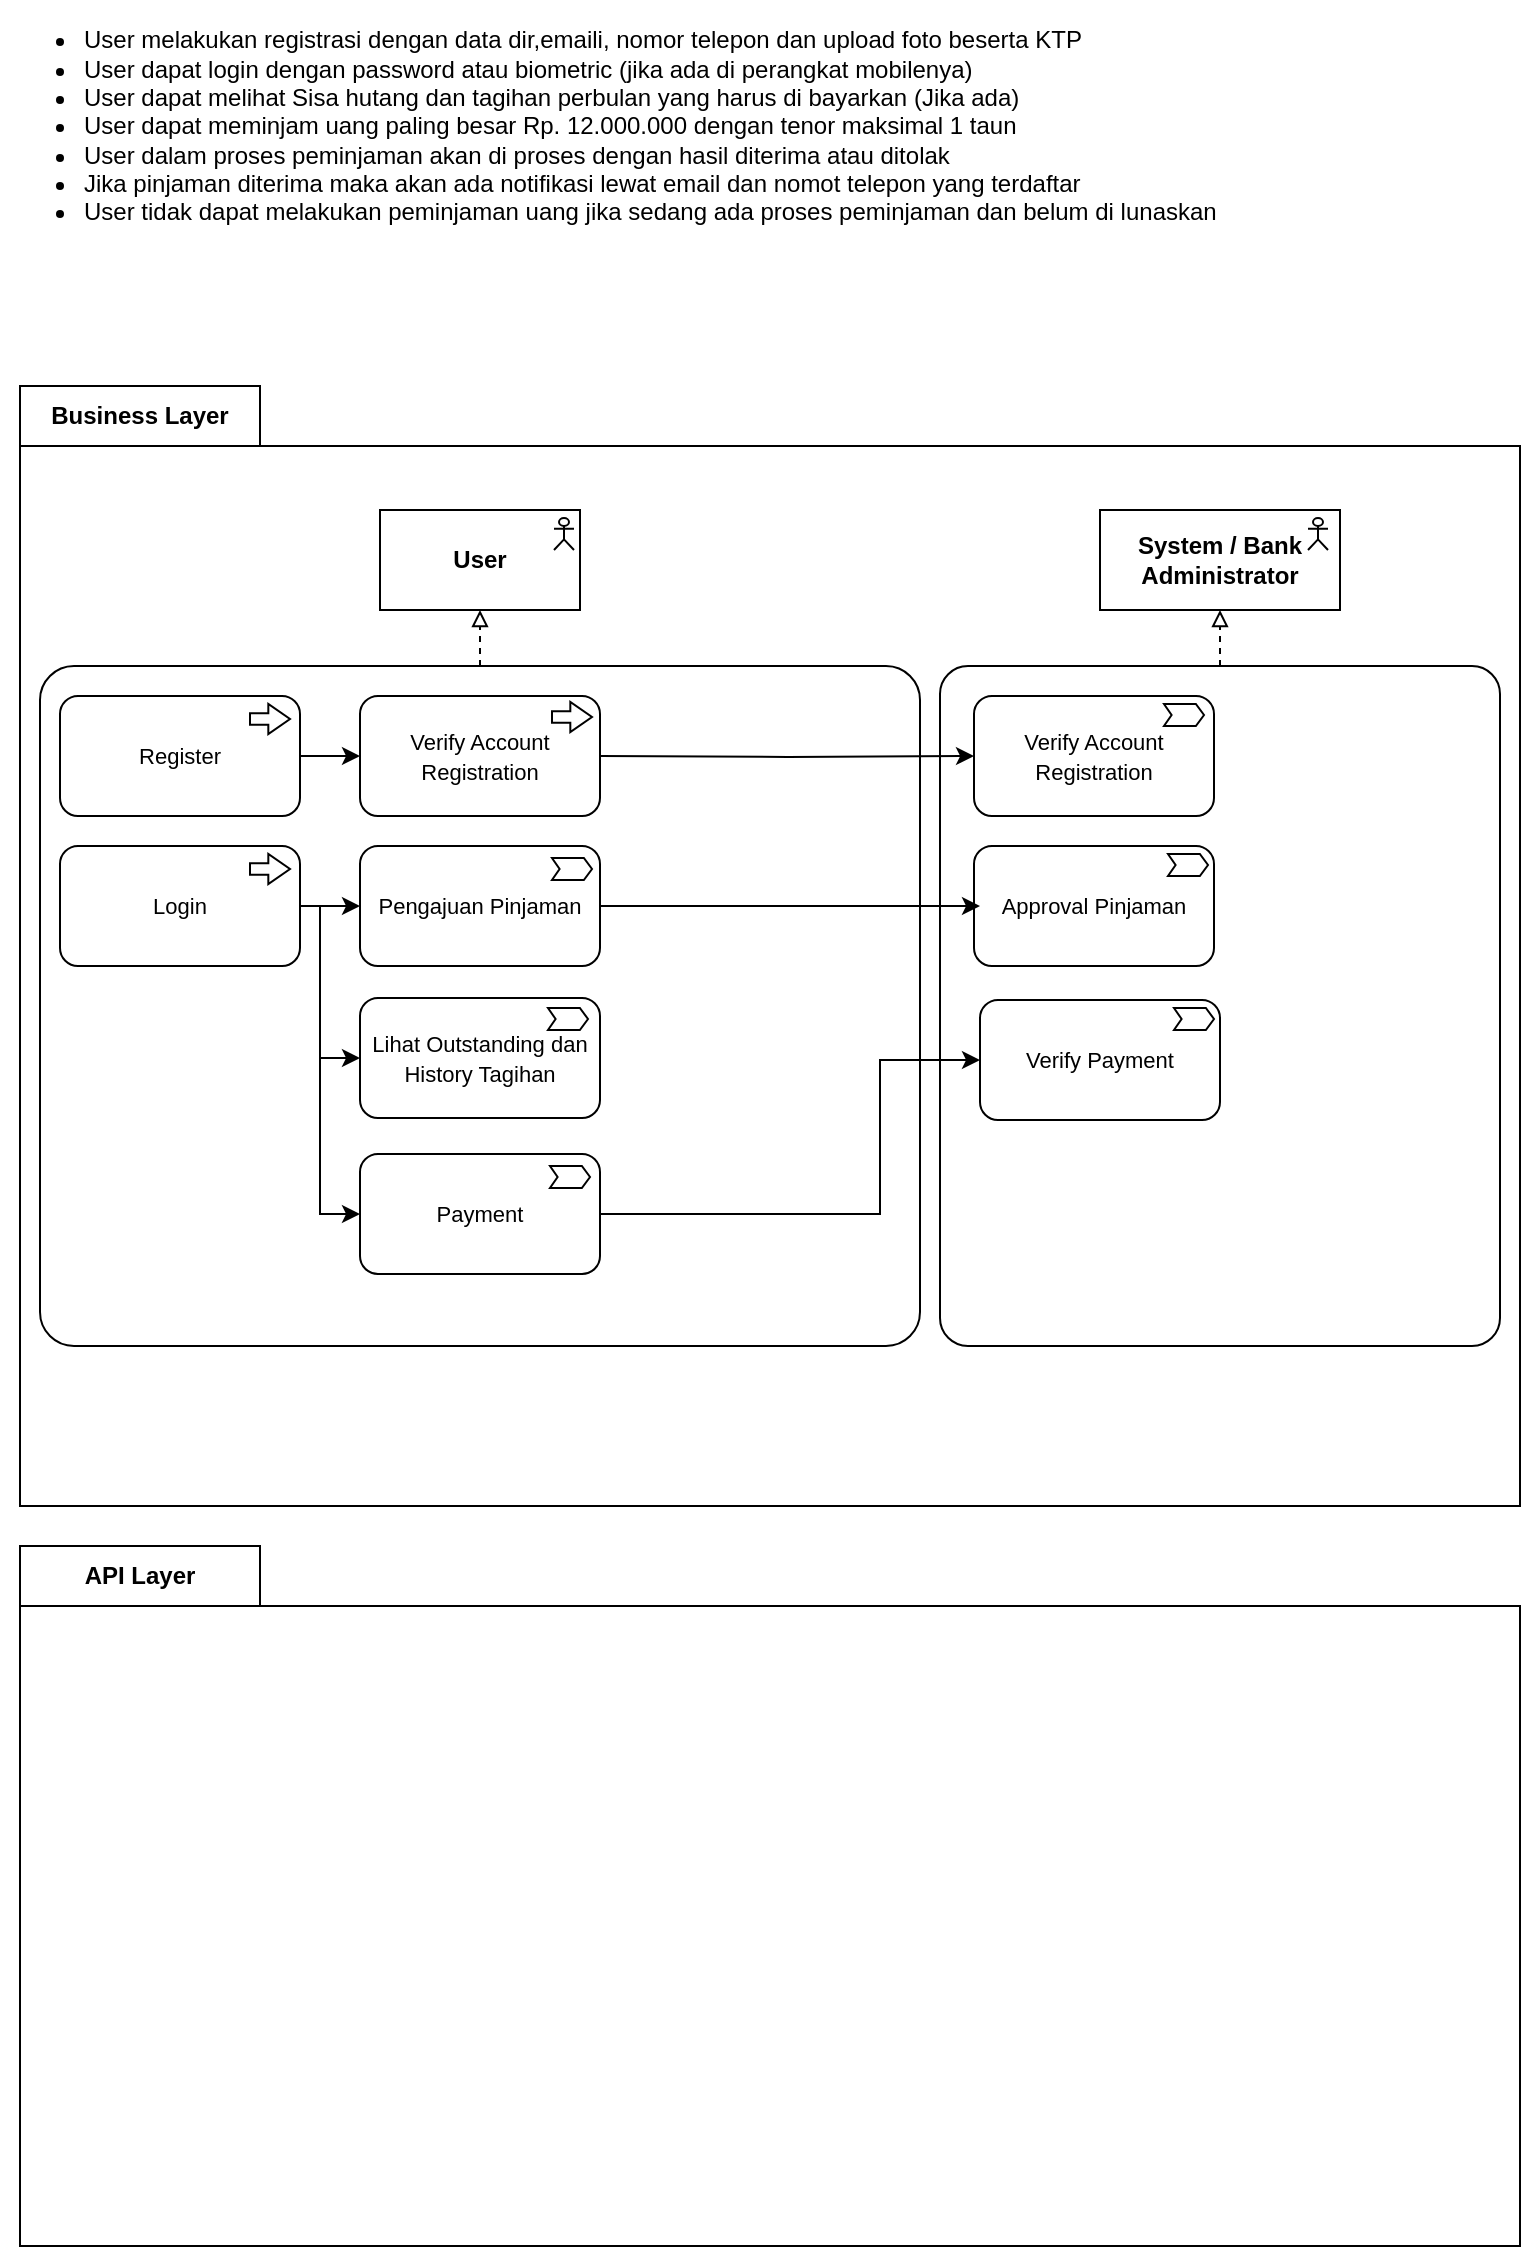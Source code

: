 <mxfile version="20.4.0" type="github">
  <diagram id="l3m4FqDslcPc5-z_U-P1" name="HLD">
    <mxGraphModel dx="1564" dy="1956" grid="1" gridSize="10" guides="1" tooltips="1" connect="1" arrows="1" fold="1" page="1" pageScale="1" pageWidth="850" pageHeight="1100" math="0" shadow="0">
      <root>
        <mxCell id="0" />
        <mxCell id="1" parent="0" />
        <mxCell id="CkhqYCyqVXImX64mrJto-1" value="&lt;p style=&quot;text-indent: -0.25in;&quot; class=&quot;MsoListParagraph&quot;&gt;&lt;/p&gt;&lt;ul&gt;&lt;li&gt;User melakukan registrasi dengan data dir,emaili, nomor telepon dan upload foto beserta KTP&lt;/li&gt;&lt;li&gt;&lt;span&gt;User dapat login dengan password atau biometric (jika ada di perangkat mobilenya)&lt;/span&gt;&lt;br&gt;&lt;/li&gt;&lt;li&gt;&lt;span&gt;User dapat melihat Sisa hutang dan tagihan perbulan yang harus di bayarkan (Jika ada)&lt;br&gt;&lt;/span&gt;&lt;/li&gt;&lt;li&gt;&lt;span&gt;User dapat meminjam uang paling besar Rp. 12.000.000 dengan tenor maksimal 1 taun&lt;br&gt;&lt;/span&gt;&lt;/li&gt;&lt;li&gt;&lt;span&gt;User dalam proses peminjaman akan di proses dengan hasil diterima atau ditolak&lt;br&gt;&lt;/span&gt;&lt;/li&gt;&lt;li&gt;&lt;span&gt;Jika pinjaman diterima maka akan ada notifikasi lewat email dan nomot telepon yang terdaftar&lt;br&gt;&lt;/span&gt;&lt;/li&gt;&lt;li&gt;&lt;span&gt;User tidak dapat melakukan peminjaman uang jika sedang ada proses peminjaman dan belum di lunaskan&lt;br&gt;&lt;/span&gt;&lt;/li&gt;&lt;/ul&gt;&lt;p&gt;&lt;/p&gt;" style="text;html=1;strokeColor=none;fillColor=none;align=left;verticalAlign=middle;whiteSpace=wrap;rounded=0;" parent="1" vertex="1">
          <mxGeometry x="30" y="-130" width="610" height="120" as="geometry" />
        </mxCell>
        <mxCell id="CkhqYCyqVXImX64mrJto-2" value="" style="verticalLabelPosition=bottom;verticalAlign=top;html=1;shape=mxgraph.basic.rect;fillColor2=none;strokeWidth=1;size=20;indent=5;" parent="1" vertex="1">
          <mxGeometry x="40" y="90" width="750" height="530" as="geometry" />
        </mxCell>
        <mxCell id="CkhqYCyqVXImX64mrJto-3" value="&lt;b&gt;Business Layer&lt;/b&gt;" style="rounded=0;whiteSpace=wrap;html=1;" parent="1" vertex="1">
          <mxGeometry x="40" y="60" width="120" height="30" as="geometry" />
        </mxCell>
        <mxCell id="CkhqYCyqVXImX64mrJto-4" value="&lt;b&gt;User&lt;/b&gt;" style="rounded=0;whiteSpace=wrap;html=1;" parent="1" vertex="1">
          <mxGeometry x="220" y="122" width="100" height="50" as="geometry" />
        </mxCell>
        <mxCell id="CkhqYCyqVXImX64mrJto-5" value="" style="shape=umlActor;verticalLabelPosition=bottom;verticalAlign=top;html=1;outlineConnect=0;" parent="1" vertex="1">
          <mxGeometry x="307" y="126" width="10" height="16" as="geometry" />
        </mxCell>
        <mxCell id="CkhqYCyqVXImX64mrJto-7" value="" style="rounded=1;whiteSpace=wrap;html=1;arcSize=5;" parent="1" vertex="1">
          <mxGeometry x="50" y="200" width="440" height="340" as="geometry" />
        </mxCell>
        <mxCell id="CkhqYCyqVXImX64mrJto-17" value="" style="edgeStyle=orthogonalEdgeStyle;rounded=0;orthogonalLoop=1;jettySize=auto;html=1;fontSize=11;" parent="1" source="CkhqYCyqVXImX64mrJto-8" target="CkhqYCyqVXImX64mrJto-10" edge="1">
          <mxGeometry relative="1" as="geometry" />
        </mxCell>
        <mxCell id="CkhqYCyqVXImX64mrJto-8" value="&lt;font style=&quot;font-size: 11px;&quot;&gt;Register&lt;/font&gt;" style="rounded=1;whiteSpace=wrap;html=1;" parent="1" vertex="1">
          <mxGeometry x="60" y="215" width="120" height="60" as="geometry" />
        </mxCell>
        <mxCell id="CkhqYCyqVXImX64mrJto-9" value="" style="html=1;shadow=0;dashed=0;align=center;verticalAlign=middle;shape=mxgraph.arrows2.arrow;dy=0.62;dx=10.84;notch=0;" parent="1" vertex="1">
          <mxGeometry x="155" y="219" width="20" height="15" as="geometry" />
        </mxCell>
        <mxCell id="CkhqYCyqVXImX64mrJto-10" value="&lt;font style=&quot;font-size: 11px;&quot;&gt;Verify Account Registration&lt;/font&gt;" style="rounded=1;whiteSpace=wrap;html=1;" parent="1" vertex="1">
          <mxGeometry x="210" y="215" width="120" height="60" as="geometry" />
        </mxCell>
        <mxCell id="CkhqYCyqVXImX64mrJto-11" value="" style="html=1;shadow=0;dashed=0;align=center;verticalAlign=middle;shape=mxgraph.arrows2.arrow;dy=0.62;dx=10.84;notch=0;" parent="1" vertex="1">
          <mxGeometry x="306" y="218" width="20" height="15" as="geometry" />
        </mxCell>
        <mxCell id="CkhqYCyqVXImX64mrJto-26" value="" style="edgeStyle=orthogonalEdgeStyle;rounded=0;orthogonalLoop=1;jettySize=auto;html=1;fontSize=11;" parent="1" source="CkhqYCyqVXImX64mrJto-20" target="CkhqYCyqVXImX64mrJto-23" edge="1">
          <mxGeometry relative="1" as="geometry" />
        </mxCell>
        <mxCell id="CkhqYCyqVXImX64mrJto-20" value="&lt;font style=&quot;font-size: 11px;&quot;&gt;Login&lt;/font&gt;" style="rounded=1;whiteSpace=wrap;html=1;" parent="1" vertex="1">
          <mxGeometry x="60" y="290" width="120" height="60" as="geometry" />
        </mxCell>
        <mxCell id="CkhqYCyqVXImX64mrJto-21" value="" style="html=1;shadow=0;dashed=0;align=center;verticalAlign=middle;shape=mxgraph.arrows2.arrow;dy=0.62;dx=10.84;notch=0;" parent="1" vertex="1">
          <mxGeometry x="155" y="294" width="20" height="15" as="geometry" />
        </mxCell>
        <mxCell id="CkhqYCyqVXImX64mrJto-23" value="&lt;span style=&quot;font-size: 11px;&quot;&gt;Pengajuan Pinjaman&lt;/span&gt;" style="rounded=1;whiteSpace=wrap;html=1;" parent="1" vertex="1">
          <mxGeometry x="210" y="290" width="120" height="60" as="geometry" />
        </mxCell>
        <mxCell id="CkhqYCyqVXImX64mrJto-25" value="" style="html=1;shadow=0;dashed=0;align=center;verticalAlign=middle;shape=mxgraph.arrows2.arrow;dy=0;dx=4.07;notch=3.8;fontSize=11;" parent="1" vertex="1">
          <mxGeometry x="306" y="296" width="20" height="11" as="geometry" />
        </mxCell>
        <mxCell id="CkhqYCyqVXImX64mrJto-27" value="" style="edgeStyle=segmentEdgeStyle;endArrow=block;html=1;rounded=0;fontSize=11;entryX=0.5;entryY=1;entryDx=0;entryDy=0;strokeColor=default;dashed=1;endFill=0;" parent="1" target="CkhqYCyqVXImX64mrJto-4" edge="1">
          <mxGeometry width="50" height="50" relative="1" as="geometry">
            <mxPoint x="270" y="200" as="sourcePoint" />
            <mxPoint x="280" y="190" as="targetPoint" />
          </mxGeometry>
        </mxCell>
        <mxCell id="F6nMwJ59siKeCrYH-USL-1" value="" style="verticalLabelPosition=bottom;verticalAlign=top;html=1;shape=mxgraph.basic.rect;fillColor2=none;strokeWidth=1;size=20;indent=5;" vertex="1" parent="1">
          <mxGeometry x="40" y="670" width="750" height="320" as="geometry" />
        </mxCell>
        <mxCell id="F6nMwJ59siKeCrYH-USL-2" value="&lt;b&gt;API Layer&lt;/b&gt;" style="rounded=0;whiteSpace=wrap;html=1;" vertex="1" parent="1">
          <mxGeometry x="40" y="640" width="120" height="30" as="geometry" />
        </mxCell>
        <mxCell id="F6nMwJ59siKeCrYH-USL-4" value="" style="rounded=1;whiteSpace=wrap;html=1;arcSize=5;" vertex="1" parent="1">
          <mxGeometry x="500" y="200" width="280" height="340" as="geometry" />
        </mxCell>
        <mxCell id="F6nMwJ59siKeCrYH-USL-5" value="&lt;b&gt;System / Bank Administrator&lt;/b&gt;" style="rounded=0;whiteSpace=wrap;html=1;" vertex="1" parent="1">
          <mxGeometry x="580" y="122" width="120" height="50" as="geometry" />
        </mxCell>
        <mxCell id="F6nMwJ59siKeCrYH-USL-6" value="" style="shape=umlActor;verticalLabelPosition=bottom;verticalAlign=top;html=1;outlineConnect=0;" vertex="1" parent="1">
          <mxGeometry x="684" y="126" width="10" height="16" as="geometry" />
        </mxCell>
        <mxCell id="F6nMwJ59siKeCrYH-USL-7" value="" style="edgeStyle=segmentEdgeStyle;endArrow=block;html=1;rounded=0;fontSize=11;entryX=0.5;entryY=1;entryDx=0;entryDy=0;strokeColor=default;dashed=1;endFill=0;exitX=0.5;exitY=0;exitDx=0;exitDy=0;" edge="1" parent="1" source="F6nMwJ59siKeCrYH-USL-4" target="F6nMwJ59siKeCrYH-USL-5">
          <mxGeometry width="50" height="50" relative="1" as="geometry">
            <mxPoint x="337" y="210" as="sourcePoint" />
            <mxPoint x="337" y="182" as="targetPoint" />
          </mxGeometry>
        </mxCell>
        <mxCell id="F6nMwJ59siKeCrYH-USL-8" value="&lt;font style=&quot;font-size: 11px;&quot;&gt;Verify Account Registration&lt;/font&gt;" style="rounded=1;whiteSpace=wrap;html=1;" vertex="1" parent="1">
          <mxGeometry x="517" y="215" width="120" height="60" as="geometry" />
        </mxCell>
        <mxCell id="F6nMwJ59siKeCrYH-USL-9" value="" style="html=1;shadow=0;dashed=0;align=center;verticalAlign=middle;shape=mxgraph.arrows2.arrow;dy=0;dx=4.07;notch=3.8;fontSize=11;" vertex="1" parent="1">
          <mxGeometry x="612" y="219" width="20" height="11" as="geometry" />
        </mxCell>
        <mxCell id="F6nMwJ59siKeCrYH-USL-10" value="" style="edgeStyle=orthogonalEdgeStyle;rounded=0;orthogonalLoop=1;jettySize=auto;html=1;fontSize=11;entryX=0;entryY=0.5;entryDx=0;entryDy=0;" edge="1" parent="1" target="F6nMwJ59siKeCrYH-USL-8">
          <mxGeometry relative="1" as="geometry">
            <mxPoint x="330" y="245" as="sourcePoint" />
            <mxPoint x="510" y="245" as="targetPoint" />
          </mxGeometry>
        </mxCell>
        <mxCell id="F6nMwJ59siKeCrYH-USL-11" value="&lt;span style=&quot;font-size: 11px;&quot;&gt;Approval Pinjaman&lt;/span&gt;" style="rounded=1;whiteSpace=wrap;html=1;" vertex="1" parent="1">
          <mxGeometry x="517" y="290" width="120" height="60" as="geometry" />
        </mxCell>
        <mxCell id="F6nMwJ59siKeCrYH-USL-12" value="&lt;span style=&quot;font-size: 11px;&quot;&gt;Lihat Outstanding dan History Tagihan&lt;/span&gt;" style="rounded=1;whiteSpace=wrap;html=1;" vertex="1" parent="1">
          <mxGeometry x="210" y="366" width="120" height="60" as="geometry" />
        </mxCell>
        <mxCell id="F6nMwJ59siKeCrYH-USL-13" value="&lt;span style=&quot;font-size: 11px;&quot;&gt;Payment&lt;/span&gt;" style="rounded=1;whiteSpace=wrap;html=1;" vertex="1" parent="1">
          <mxGeometry x="210" y="444" width="120" height="60" as="geometry" />
        </mxCell>
        <mxCell id="F6nMwJ59siKeCrYH-USL-14" value="" style="edgeStyle=orthogonalEdgeStyle;rounded=0;orthogonalLoop=1;jettySize=auto;html=1;fontSize=11;exitX=1;exitY=0.5;exitDx=0;exitDy=0;entryX=0;entryY=0.5;entryDx=0;entryDy=0;" edge="1" parent="1" source="CkhqYCyqVXImX64mrJto-20" target="F6nMwJ59siKeCrYH-USL-12">
          <mxGeometry relative="1" as="geometry">
            <mxPoint x="190" y="330" as="sourcePoint" />
            <mxPoint x="220" y="330" as="targetPoint" />
            <Array as="points">
              <mxPoint x="190" y="320" />
              <mxPoint x="190" y="396" />
            </Array>
          </mxGeometry>
        </mxCell>
        <mxCell id="F6nMwJ59siKeCrYH-USL-15" value="" style="edgeStyle=orthogonalEdgeStyle;rounded=0;orthogonalLoop=1;jettySize=auto;html=1;fontSize=11;exitX=1;exitY=0.5;exitDx=0;exitDy=0;entryX=0;entryY=0.5;entryDx=0;entryDy=0;" edge="1" parent="1" source="CkhqYCyqVXImX64mrJto-20" target="F6nMwJ59siKeCrYH-USL-13">
          <mxGeometry relative="1" as="geometry">
            <mxPoint x="190" y="330" as="sourcePoint" />
            <mxPoint x="220" y="406" as="targetPoint" />
            <Array as="points">
              <mxPoint x="190" y="320" />
              <mxPoint x="190" y="474" />
            </Array>
          </mxGeometry>
        </mxCell>
        <mxCell id="F6nMwJ59siKeCrYH-USL-17" value="" style="html=1;shadow=0;dashed=0;align=center;verticalAlign=middle;shape=mxgraph.arrows2.arrow;dy=0;dx=4.07;notch=3.8;fontSize=11;" vertex="1" parent="1">
          <mxGeometry x="304" y="371" width="20" height="11" as="geometry" />
        </mxCell>
        <mxCell id="F6nMwJ59siKeCrYH-USL-18" value="" style="html=1;shadow=0;dashed=0;align=center;verticalAlign=middle;shape=mxgraph.arrows2.arrow;dy=0;dx=4.07;notch=3.8;fontSize=11;" vertex="1" parent="1">
          <mxGeometry x="305" y="450" width="20" height="11" as="geometry" />
        </mxCell>
        <mxCell id="F6nMwJ59siKeCrYH-USL-19" value="" style="html=1;shadow=0;dashed=0;align=center;verticalAlign=middle;shape=mxgraph.arrows2.arrow;dy=0;dx=4.07;notch=3.8;fontSize=11;" vertex="1" parent="1">
          <mxGeometry x="614" y="294" width="20" height="11" as="geometry" />
        </mxCell>
        <mxCell id="F6nMwJ59siKeCrYH-USL-20" value="&lt;span style=&quot;font-size: 11px;&quot;&gt;Verify Payment&lt;/span&gt;" style="rounded=1;whiteSpace=wrap;html=1;" vertex="1" parent="1">
          <mxGeometry x="520" y="367" width="120" height="60" as="geometry" />
        </mxCell>
        <mxCell id="F6nMwJ59siKeCrYH-USL-21" value="" style="html=1;shadow=0;dashed=0;align=center;verticalAlign=middle;shape=mxgraph.arrows2.arrow;dy=0;dx=4.07;notch=3.8;fontSize=11;" vertex="1" parent="1">
          <mxGeometry x="617" y="371" width="20" height="11" as="geometry" />
        </mxCell>
        <mxCell id="F6nMwJ59siKeCrYH-USL-22" value="" style="edgeStyle=orthogonalEdgeStyle;rounded=0;orthogonalLoop=1;jettySize=auto;html=1;fontSize=11;entryX=0;entryY=0.5;entryDx=0;entryDy=0;exitX=1;exitY=0.5;exitDx=0;exitDy=0;" edge="1" parent="1" source="F6nMwJ59siKeCrYH-USL-13" target="F6nMwJ59siKeCrYH-USL-20">
          <mxGeometry relative="1" as="geometry">
            <mxPoint x="340" y="255" as="sourcePoint" />
            <mxPoint x="527" y="255" as="targetPoint" />
            <Array as="points">
              <mxPoint x="470" y="474" />
              <mxPoint x="470" y="397" />
            </Array>
          </mxGeometry>
        </mxCell>
        <mxCell id="F6nMwJ59siKeCrYH-USL-23" value="" style="edgeStyle=orthogonalEdgeStyle;rounded=0;orthogonalLoop=1;jettySize=auto;html=1;fontSize=11;exitX=1;exitY=0.5;exitDx=0;exitDy=0;" edge="1" parent="1" source="CkhqYCyqVXImX64mrJto-23">
          <mxGeometry relative="1" as="geometry">
            <mxPoint x="340" y="255" as="sourcePoint" />
            <mxPoint x="520" y="320" as="targetPoint" />
          </mxGeometry>
        </mxCell>
      </root>
    </mxGraphModel>
  </diagram>
</mxfile>
